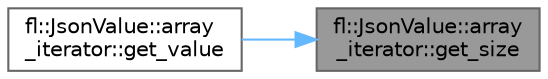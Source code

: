 digraph "fl::JsonValue::array_iterator::get_size"
{
 // INTERACTIVE_SVG=YES
 // LATEX_PDF_SIZE
  bgcolor="transparent";
  edge [fontname=Helvetica,fontsize=10,labelfontname=Helvetica,labelfontsize=10];
  node [fontname=Helvetica,fontsize=10,shape=box,height=0.2,width=0.4];
  rankdir="RL";
  Node1 [id="Node000001",label="fl::JsonValue::array\l_iterator::get_size",height=0.2,width=0.4,color="gray40", fillcolor="grey60", style="filled", fontcolor="black",tooltip=" "];
  Node1 -> Node2 [id="edge1_Node000001_Node000002",dir="back",color="steelblue1",style="solid",tooltip=" "];
  Node2 [id="Node000002",label="fl::JsonValue::array\l_iterator::get_value",height=0.2,width=0.4,color="grey40", fillcolor="white", style="filled",URL="$d5/d65/classfl_1_1_json_value_1_1array__iterator_a6dc09dc59e7275e2d0237983e42497a2.html#a6dc09dc59e7275e2d0237983e42497a2",tooltip=" "];
}
